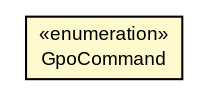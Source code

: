 #!/usr/local/bin/dot
#
# Class diagram 
# Generated by UMLGraph version R5_7_2-3-gee82a7 (http://www.umlgraph.org/)
#

digraph G {
	edge [fontname="arial",fontsize=10,labelfontname="arial",labelfontsize=10];
	node [fontname="arial",fontsize=10,shape=plaintext];
	nodesep=0.25;
	ranksep=0.5;
	// com.st.st25sdk.type5.st25dv.ST25DVTag.GpoCommand
	c24207 [label=<<table title="com.st.st25sdk.type5.st25dv.ST25DVTag.GpoCommand" border="0" cellborder="1" cellspacing="0" cellpadding="2" port="p" bgcolor="lemonChiffon" href="./ST25DVTag.GpoCommand.html">
		<tr><td><table border="0" cellspacing="0" cellpadding="1">
<tr><td align="center" balign="center"> &#171;enumeration&#187; </td></tr>
<tr><td align="center" balign="center"> GpoCommand </td></tr>
		</table></td></tr>
		</table>>, URL="./ST25DVTag.GpoCommand.html", fontname="arial", fontcolor="black", fontsize=9.0];
}

